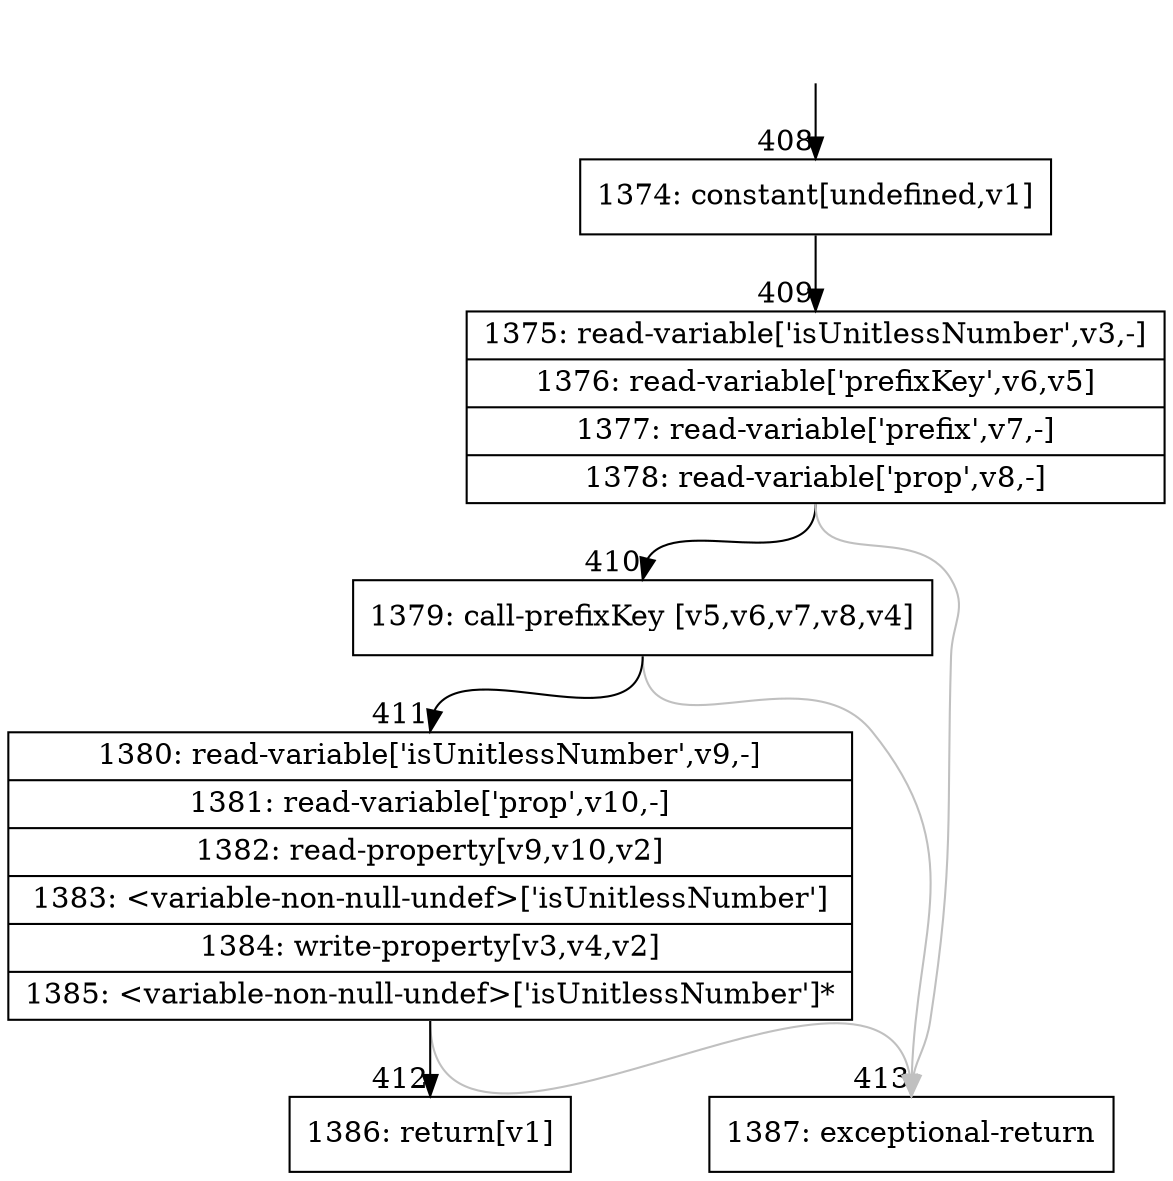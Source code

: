 digraph {
rankdir="TD"
BB_entry26[shape=none,label=""];
BB_entry26 -> BB408 [tailport=s, headport=n, headlabel="    408"]
BB408 [shape=record label="{1374: constant[undefined,v1]}" ] 
BB408 -> BB409 [tailport=s, headport=n, headlabel="      409"]
BB409 [shape=record label="{1375: read-variable['isUnitlessNumber',v3,-]|1376: read-variable['prefixKey',v6,v5]|1377: read-variable['prefix',v7,-]|1378: read-variable['prop',v8,-]}" ] 
BB409 -> BB410 [tailport=s, headport=n, headlabel="      410"]
BB409 -> BB413 [tailport=s, headport=n, color=gray, headlabel="      413"]
BB410 [shape=record label="{1379: call-prefixKey [v5,v6,v7,v8,v4]}" ] 
BB410 -> BB411 [tailport=s, headport=n, headlabel="      411"]
BB410 -> BB413 [tailport=s, headport=n, color=gray]
BB411 [shape=record label="{1380: read-variable['isUnitlessNumber',v9,-]|1381: read-variable['prop',v10,-]|1382: read-property[v9,v10,v2]|1383: \<variable-non-null-undef\>['isUnitlessNumber']|1384: write-property[v3,v4,v2]|1385: \<variable-non-null-undef\>['isUnitlessNumber']*}" ] 
BB411 -> BB412 [tailport=s, headport=n, headlabel="      412"]
BB411 -> BB413 [tailport=s, headport=n, color=gray]
BB412 [shape=record label="{1386: return[v1]}" ] 
BB413 [shape=record label="{1387: exceptional-return}" ] 
//#$~ 739
}
